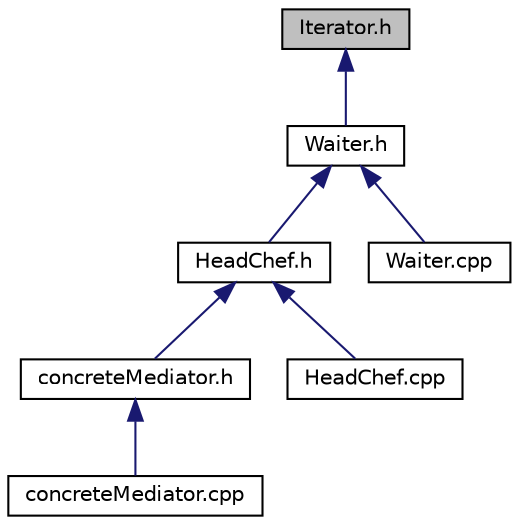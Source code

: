 digraph "Iterator.h"
{
 // LATEX_PDF_SIZE
  edge [fontname="Helvetica",fontsize="10",labelfontname="Helvetica",labelfontsize="10"];
  node [fontname="Helvetica",fontsize="10",shape=record];
  Node1 [label="Iterator.h",height=0.2,width=0.4,color="black", fillcolor="grey75", style="filled", fontcolor="black",tooltip="Contains the declaration of the Iterator class."];
  Node1 -> Node2 [dir="back",color="midnightblue",fontsize="10",style="solid"];
  Node2 [label="Waiter.h",height=0.2,width=0.4,color="black", fillcolor="white", style="filled",URL="$Waiter_8h.html",tooltip="Contains the declaration of the Waiter class."];
  Node2 -> Node3 [dir="back",color="midnightblue",fontsize="10",style="solid"];
  Node3 [label="HeadChef.h",height=0.2,width=0.4,color="black", fillcolor="white", style="filled",URL="$HeadChef_8h.html",tooltip="Contains the declaration of the HeadChef class."];
  Node3 -> Node4 [dir="back",color="midnightblue",fontsize="10",style="solid"];
  Node4 [label="concreteMediator.h",height=0.2,width=0.4,color="black", fillcolor="white", style="filled",URL="$concreteMediator_8h.html",tooltip="Contains the declaration of the concreteMediator class."];
  Node4 -> Node5 [dir="back",color="midnightblue",fontsize="10",style="solid"];
  Node5 [label="concreteMediator.cpp",height=0.2,width=0.4,color="black", fillcolor="white", style="filled",URL="$concreteMediator_8cpp.html",tooltip="Contains the implementation of the concreteMediator class."];
  Node3 -> Node6 [dir="back",color="midnightblue",fontsize="10",style="solid"];
  Node6 [label="HeadChef.cpp",height=0.2,width=0.4,color="black", fillcolor="white", style="filled",URL="$HeadChef_8cpp.html",tooltip="Contains the declaration of the HeadChef class functions."];
  Node2 -> Node7 [dir="back",color="midnightblue",fontsize="10",style="solid"];
  Node7 [label="Waiter.cpp",height=0.2,width=0.4,color="black", fillcolor="white", style="filled",URL="$Waiter_8cpp.html",tooltip="Contains the declaration of the Waiter class functions."];
}
